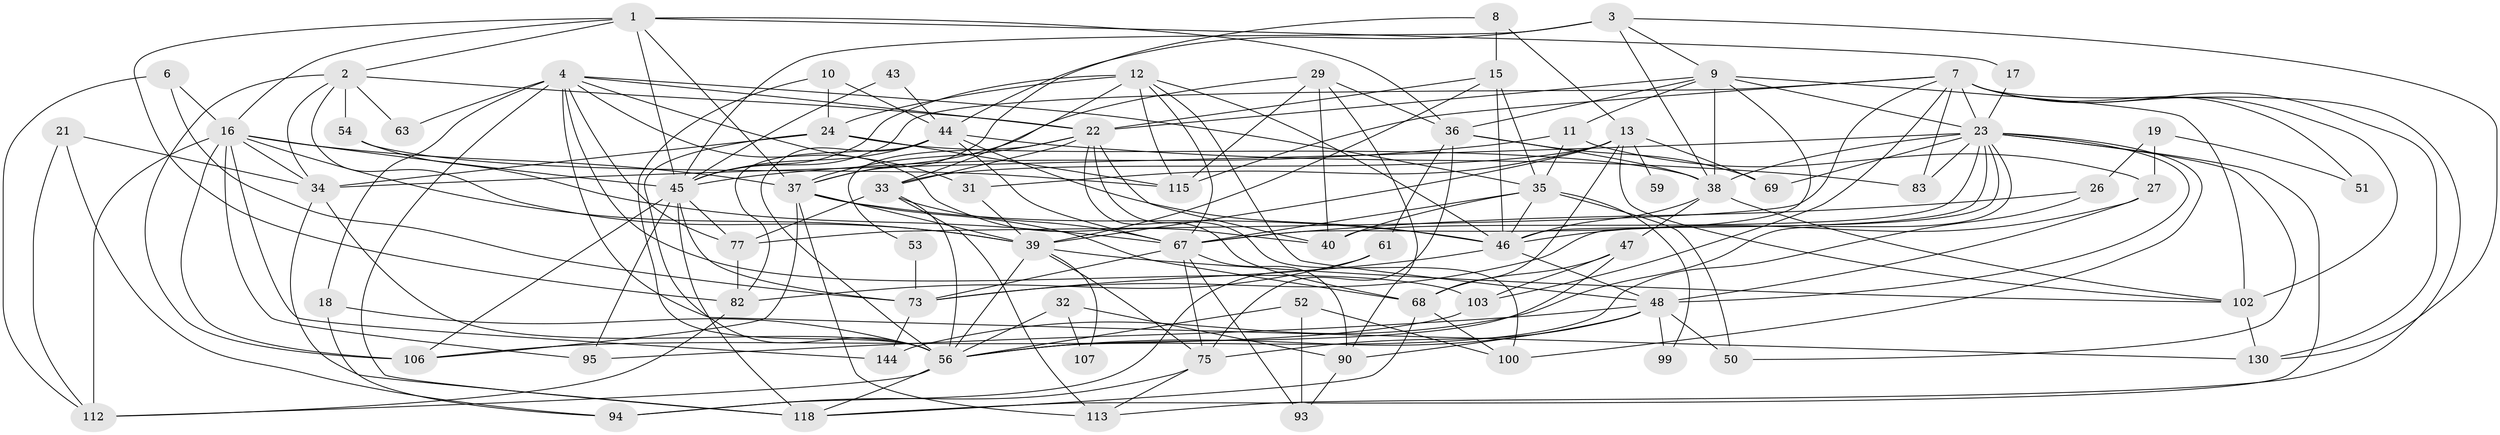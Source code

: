 // original degree distribution, {4: 0.18493150684931506, 5: 0.21232876712328766, 3: 0.3287671232876712, 2: 0.1232876712328767, 6: 0.11643835616438356, 8: 0.0136986301369863, 7: 0.0136986301369863, 9: 0.00684931506849315}
// Generated by graph-tools (version 1.1) at 2025/18/03/04/25 18:18:39]
// undirected, 73 vertices, 202 edges
graph export_dot {
graph [start="1"]
  node [color=gray90,style=filled];
  1 [super="+125"];
  2 [super="+64"];
  3 [super="+65"];
  4 [super="+5+25"];
  6;
  7 [super="+42+14"];
  8 [super="+28"];
  9 [super="+58"];
  10;
  11 [super="+85"];
  12 [super="+89"];
  13 [super="+86"];
  15 [super="+143"];
  16 [super="+71+20"];
  17;
  18 [super="+124"];
  19;
  21 [super="+55"];
  22 [super="+62+126"];
  23 [super="+80+97"];
  24 [super="+132"];
  26;
  27;
  29;
  31;
  32;
  33 [super="+104+140"];
  34 [super="+41"];
  35 [super="+98+117+122"];
  36 [super="+136"];
  37 [super="+60"];
  38 [super="+78+138"];
  39 [super="+57+66"];
  40 [super="+127"];
  43;
  44 [super="+49+139"];
  45 [super="+74+76"];
  46 [super="+79"];
  47;
  48 [super="+109+131+88"];
  50;
  51;
  52;
  53;
  54;
  56 [super="+114+84"];
  59;
  61;
  63;
  67 [super="+96"];
  68 [super="+111"];
  69;
  73 [super="+120"];
  75 [super="+135"];
  77 [super="+101"];
  82 [super="+123"];
  83;
  90;
  93;
  94;
  95;
  99;
  100 [super="+133"];
  102 [super="+128"];
  103 [super="+108"];
  106;
  107;
  112 [super="+116"];
  113;
  115;
  118 [super="+129"];
  130;
  144;
  1 -- 16;
  1 -- 17;
  1 -- 82;
  1 -- 2;
  1 -- 37;
  1 -- 36;
  1 -- 45;
  2 -- 106;
  2 -- 63;
  2 -- 34;
  2 -- 54;
  2 -- 39;
  2 -- 22;
  3 -- 44 [weight=2];
  3 -- 9;
  3 -- 130;
  3 -- 38;
  3 -- 45;
  4 -- 130;
  4 -- 31;
  4 -- 103;
  4 -- 77;
  4 -- 118;
  4 -- 63;
  4 -- 35;
  4 -- 22;
  4 -- 40;
  4 -- 18;
  6 -- 73;
  6 -- 112;
  6 -- 16;
  7 -- 51 [weight=2];
  7 -- 23;
  7 -- 103;
  7 -- 77;
  7 -- 102 [weight=2];
  7 -- 130;
  7 -- 45;
  7 -- 113;
  7 -- 83;
  7 -- 115;
  8 -- 13;
  8 -- 15;
  8 -- 37;
  9 -- 11;
  9 -- 22 [weight=2];
  9 -- 67;
  9 -- 36;
  9 -- 38;
  9 -- 102;
  9 -- 23;
  10 -- 24;
  10 -- 56;
  10 -- 44;
  11 -- 45 [weight=2];
  11 -- 35;
  11 -- 27;
  12 -- 115;
  12 -- 24;
  12 -- 48;
  12 -- 33;
  12 -- 67;
  12 -- 45;
  12 -- 46;
  13 -- 39;
  13 -- 59 [weight=2];
  13 -- 69;
  13 -- 31;
  13 -- 33;
  13 -- 102;
  13 -- 68;
  15 -- 35 [weight=2];
  15 -- 39;
  15 -- 46;
  15 -- 22;
  16 -- 106;
  16 -- 112;
  16 -- 34;
  16 -- 144;
  16 -- 95;
  16 -- 39;
  16 -- 37;
  16 -- 45 [weight=2];
  17 -- 23;
  18 -- 94;
  18 -- 56;
  19 -- 26;
  19 -- 27;
  19 -- 51;
  21 -- 112;
  21 -- 34;
  21 -- 94;
  22 -- 33 [weight=2];
  22 -- 100;
  22 -- 40;
  22 -- 53;
  22 -- 68;
  22 -- 37 [weight=2];
  23 -- 46;
  23 -- 73;
  23 -- 48;
  23 -- 34;
  23 -- 50;
  23 -- 69;
  23 -- 38 [weight=2];
  23 -- 144;
  23 -- 83;
  23 -- 100;
  23 -- 40;
  23 -- 118;
  24 -- 34;
  24 -- 115;
  24 -- 38;
  24 -- 56;
  26 -- 67;
  26 -- 56;
  27 -- 46;
  27 -- 48;
  29 -- 115;
  29 -- 90;
  29 -- 40;
  29 -- 36;
  29 -- 37;
  31 -- 39;
  32 -- 90;
  32 -- 107;
  32 -- 56;
  33 -- 113;
  33 -- 67;
  33 -- 56;
  33 -- 77;
  34 -- 118;
  34 -- 56;
  35 -- 99;
  35 -- 67;
  35 -- 50;
  35 -- 46;
  35 -- 40;
  36 -- 69;
  36 -- 61;
  36 -- 38;
  36 -- 75;
  37 -- 113;
  37 -- 106;
  37 -- 68;
  37 -- 39;
  37 -- 46;
  38 -- 47;
  38 -- 46;
  38 -- 102;
  39 -- 56 [weight=2];
  39 -- 107;
  39 -- 102;
  39 -- 75;
  43 -- 45;
  43 -- 44;
  44 -- 67;
  44 -- 82;
  44 -- 83;
  44 -- 56 [weight=2];
  44 -- 46;
  44 -- 45;
  45 -- 73;
  45 -- 106;
  45 -- 77;
  45 -- 95;
  45 -- 118;
  46 -- 73 [weight=2];
  46 -- 48;
  47 -- 68;
  47 -- 103;
  47 -- 56;
  48 -- 90;
  48 -- 95;
  48 -- 50;
  48 -- 56 [weight=2];
  48 -- 99;
  48 -- 75;
  52 -- 93;
  52 -- 100;
  52 -- 56;
  53 -- 73;
  54 -- 115;
  54 -- 67;
  56 -- 112;
  56 -- 118;
  61 -- 82;
  61 -- 94;
  67 -- 93;
  67 -- 73;
  67 -- 90;
  67 -- 75 [weight=2];
  68 -- 118;
  68 -- 100;
  73 -- 144;
  75 -- 94;
  75 -- 113;
  77 -- 82;
  82 -- 112;
  90 -- 93;
  102 -- 130;
  103 -- 106;
}
